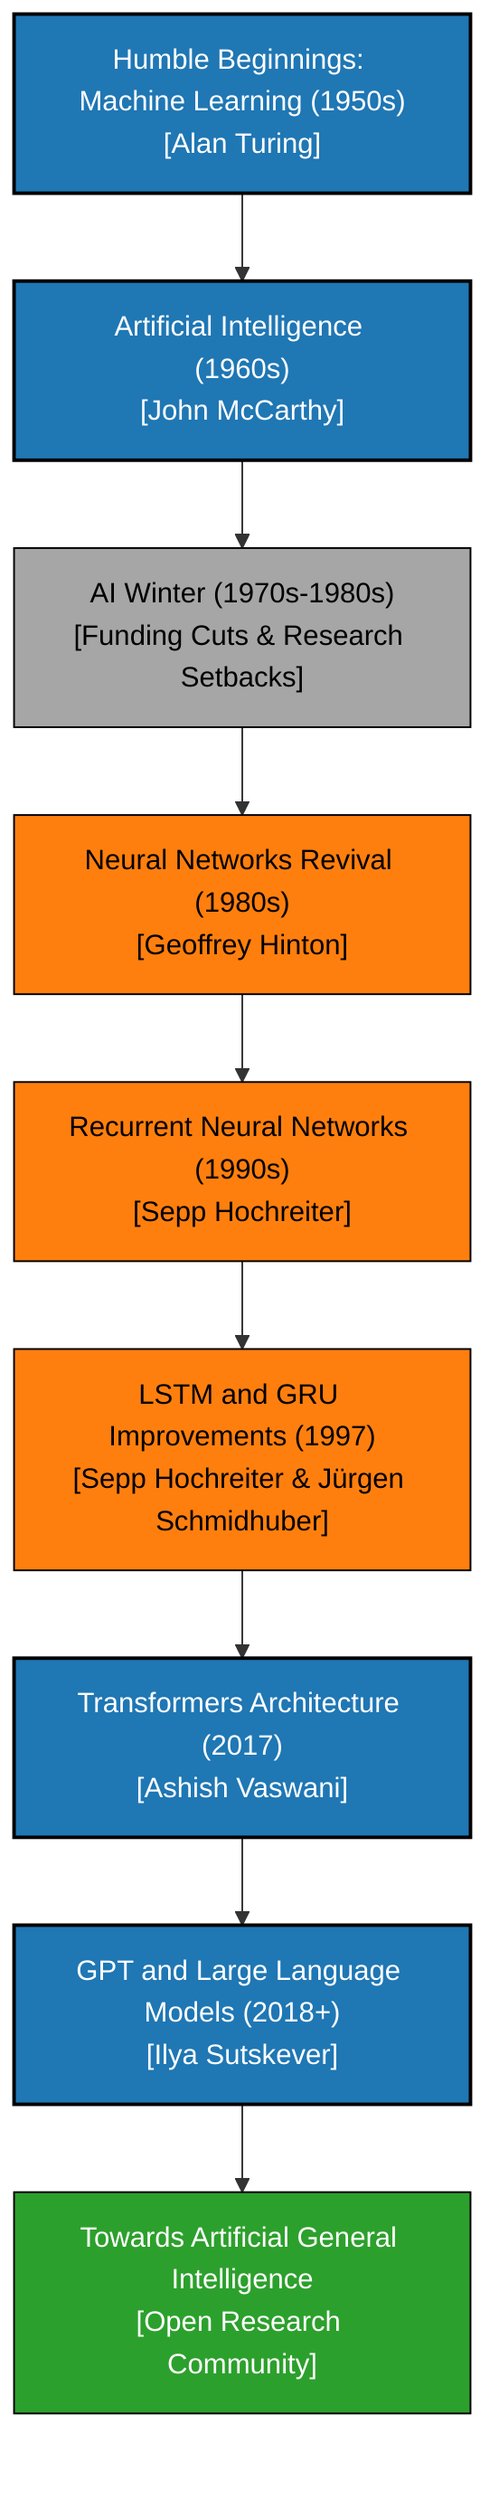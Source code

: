 graph TD
    classDef milestone fill:#1f77b4,stroke:#000,stroke-width:2px,color:#fff;
    classDef progress fill:#ff7f0e,stroke:#000,stroke-width:1px,color:#000;
    classDef future fill:#2ca02c,stroke:#000,stroke-width:1px,color:#fff;
    classDef winter fill:#a6a6a6,stroke:#000,stroke-width:1px,color:#000;

    ML["Humble Beginnings: Machine Learning (1950s)\n[Alan Turing]"]:::milestone
    AI["Artificial Intelligence (1960s)\n[John McCarthy]"]:::milestone
    Winter["AI Winter (1970s-1980s)\n[Funding Cuts & Research Setbacks]"]:::winter
    NN["Neural Networks Revival (1980s)\n[Geoffrey Hinton]"]:::progress
    RNN["Recurrent Neural Networks (1990s)\n[Sepp Hochreiter]"]:::progress
    LSTM["LSTM and GRU Improvements (1997)\n[Sepp Hochreiter & Jürgen Schmidhuber]"]:::progress
    Transformer["Transformers Architecture (2017)\n[Ashish Vaswani]"]:::milestone
    GPT["GPT and Large Language Models (2018+)\n[Ilya Sutskever]"]:::milestone
    AGI["Towards Artificial General Intelligence\n[Open Research Community]"]:::future

    ML --> AI
    AI --> Winter
    Winter --> NN
    NN --> RNN
    RNN --> LSTM
    LSTM --> Transformer
    Transformer --> GPT
    GPT --> AGI